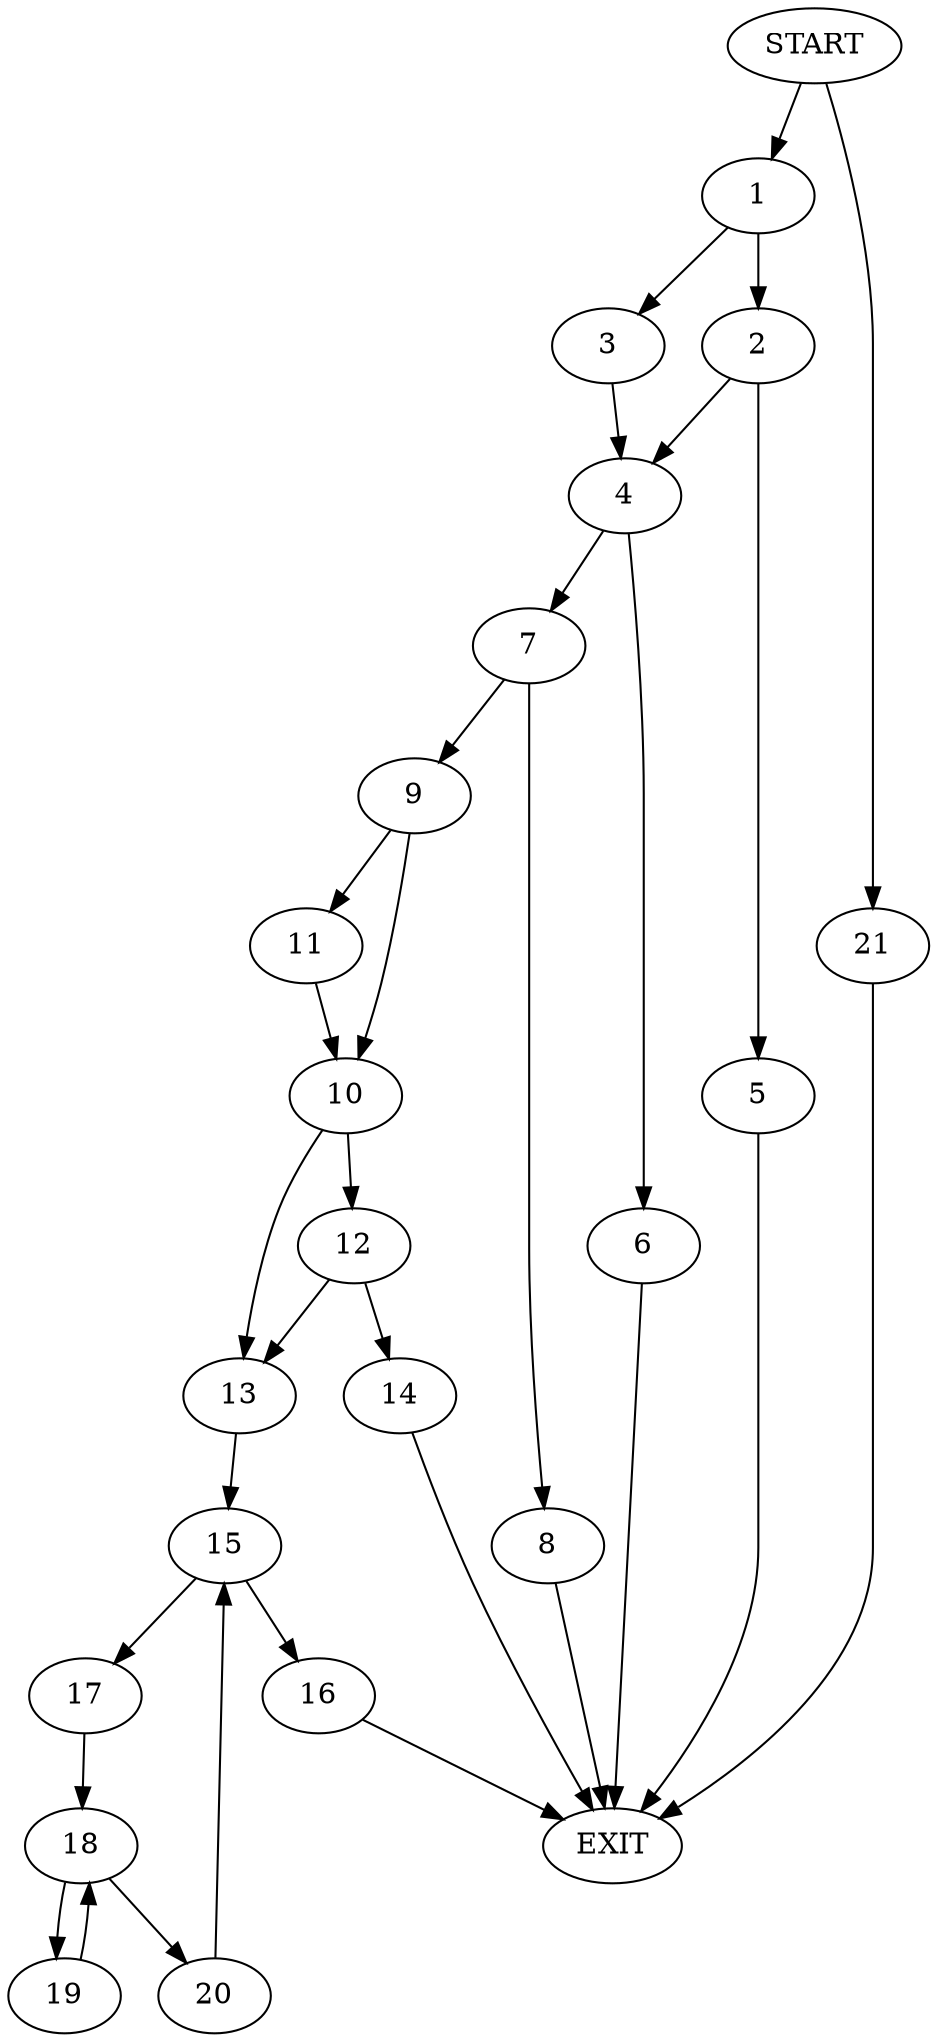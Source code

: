 digraph {
0 [label="START"]
22 [label="EXIT"]
0 -> 1
1 -> 2
1 -> 3
3 -> 4
2 -> 5
2 -> 4
4 -> 6
4 -> 7
5 -> 22
7 -> 8
7 -> 9
6 -> 22
8 -> 22
9 -> 10
9 -> 11
10 -> 12
10 -> 13
11 -> 10
12 -> 14
12 -> 13
13 -> 15
14 -> 22
15 -> 16
15 -> 17
16 -> 22
17 -> 18
18 -> 19
18 -> 20
20 -> 15
19 -> 18
0 -> 21
21 -> 22
}
